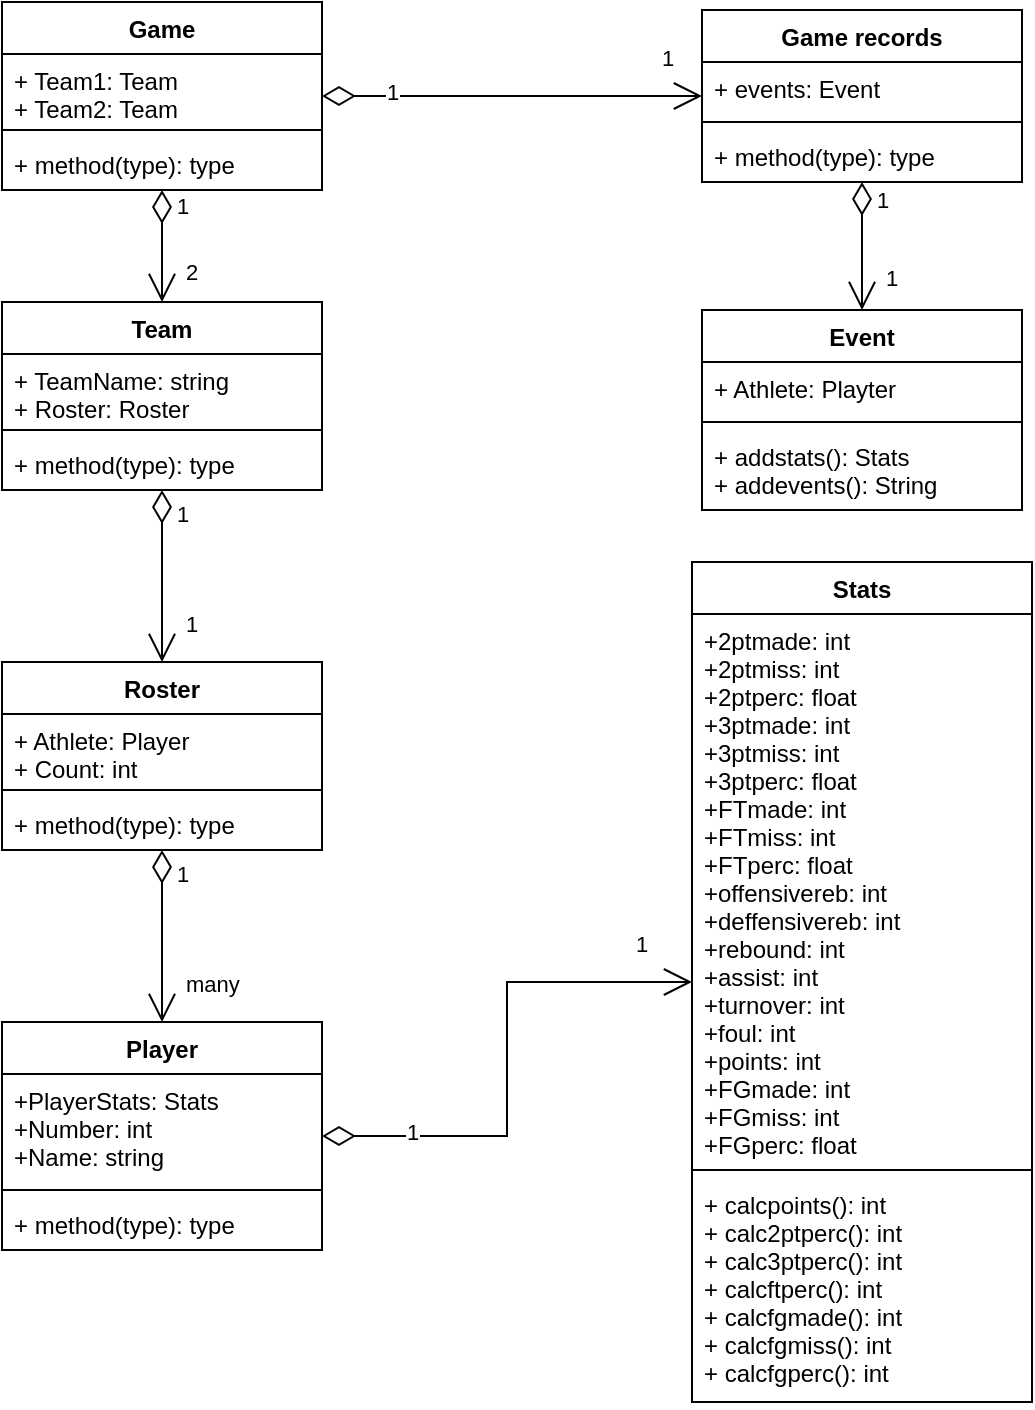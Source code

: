 <mxfile version="20.0.1" type="github">
  <diagram id="C5RBs43oDa-KdzZeNtuy" name="Page-1">
    <mxGraphModel dx="1186" dy="648" grid="1" gridSize="10" guides="1" tooltips="1" connect="1" arrows="1" fold="1" page="1" pageScale="1" pageWidth="827" pageHeight="1169" math="0" shadow="0">
      <root>
        <mxCell id="WIyWlLk6GJQsqaUBKTNV-0" />
        <mxCell id="WIyWlLk6GJQsqaUBKTNV-1" parent="WIyWlLk6GJQsqaUBKTNV-0" />
        <mxCell id="7j4fDjFhmviyfLZyXL8e-0" value="Game" style="swimlane;fontStyle=1;align=center;verticalAlign=top;childLayout=stackLayout;horizontal=1;startSize=26;horizontalStack=0;resizeParent=1;resizeParentMax=0;resizeLast=0;collapsible=1;marginBottom=0;" vertex="1" parent="WIyWlLk6GJQsqaUBKTNV-1">
          <mxGeometry x="40" y="50" width="160" height="94" as="geometry" />
        </mxCell>
        <mxCell id="7j4fDjFhmviyfLZyXL8e-1" value="+ Team1: Team&#xa;+ Team2: Team" style="text;strokeColor=none;fillColor=none;align=left;verticalAlign=top;spacingLeft=4;spacingRight=4;overflow=hidden;rotatable=0;points=[[0,0.5],[1,0.5]];portConstraint=eastwest;" vertex="1" parent="7j4fDjFhmviyfLZyXL8e-0">
          <mxGeometry y="26" width="160" height="34" as="geometry" />
        </mxCell>
        <mxCell id="7j4fDjFhmviyfLZyXL8e-2" value="" style="line;strokeWidth=1;fillColor=none;align=left;verticalAlign=middle;spacingTop=-1;spacingLeft=3;spacingRight=3;rotatable=0;labelPosition=right;points=[];portConstraint=eastwest;" vertex="1" parent="7j4fDjFhmviyfLZyXL8e-0">
          <mxGeometry y="60" width="160" height="8" as="geometry" />
        </mxCell>
        <mxCell id="7j4fDjFhmviyfLZyXL8e-3" value="+ method(type): type" style="text;strokeColor=none;fillColor=none;align=left;verticalAlign=top;spacingLeft=4;spacingRight=4;overflow=hidden;rotatable=0;points=[[0,0.5],[1,0.5]];portConstraint=eastwest;" vertex="1" parent="7j4fDjFhmviyfLZyXL8e-0">
          <mxGeometry y="68" width="160" height="26" as="geometry" />
        </mxCell>
        <mxCell id="7j4fDjFhmviyfLZyXL8e-4" value="Team" style="swimlane;fontStyle=1;align=center;verticalAlign=top;childLayout=stackLayout;horizontal=1;startSize=26;horizontalStack=0;resizeParent=1;resizeParentMax=0;resizeLast=0;collapsible=1;marginBottom=0;" vertex="1" parent="WIyWlLk6GJQsqaUBKTNV-1">
          <mxGeometry x="40" y="200" width="160" height="94" as="geometry" />
        </mxCell>
        <mxCell id="7j4fDjFhmviyfLZyXL8e-5" value="+ TeamName: string&#xa;+ Roster: Roster" style="text;strokeColor=none;fillColor=none;align=left;verticalAlign=top;spacingLeft=4;spacingRight=4;overflow=hidden;rotatable=0;points=[[0,0.5],[1,0.5]];portConstraint=eastwest;" vertex="1" parent="7j4fDjFhmviyfLZyXL8e-4">
          <mxGeometry y="26" width="160" height="34" as="geometry" />
        </mxCell>
        <mxCell id="7j4fDjFhmviyfLZyXL8e-6" value="" style="line;strokeWidth=1;fillColor=none;align=left;verticalAlign=middle;spacingTop=-1;spacingLeft=3;spacingRight=3;rotatable=0;labelPosition=right;points=[];portConstraint=eastwest;" vertex="1" parent="7j4fDjFhmviyfLZyXL8e-4">
          <mxGeometry y="60" width="160" height="8" as="geometry" />
        </mxCell>
        <mxCell id="7j4fDjFhmviyfLZyXL8e-7" value="+ method(type): type" style="text;strokeColor=none;fillColor=none;align=left;verticalAlign=top;spacingLeft=4;spacingRight=4;overflow=hidden;rotatable=0;points=[[0,0.5],[1,0.5]];portConstraint=eastwest;" vertex="1" parent="7j4fDjFhmviyfLZyXL8e-4">
          <mxGeometry y="68" width="160" height="26" as="geometry" />
        </mxCell>
        <mxCell id="7j4fDjFhmviyfLZyXL8e-8" value="Roster" style="swimlane;fontStyle=1;align=center;verticalAlign=top;childLayout=stackLayout;horizontal=1;startSize=26;horizontalStack=0;resizeParent=1;resizeParentMax=0;resizeLast=0;collapsible=1;marginBottom=0;" vertex="1" parent="WIyWlLk6GJQsqaUBKTNV-1">
          <mxGeometry x="40" y="380" width="160" height="94" as="geometry" />
        </mxCell>
        <mxCell id="7j4fDjFhmviyfLZyXL8e-9" value="+ Athlete: Player&#xa;+ Count: int" style="text;strokeColor=none;fillColor=none;align=left;verticalAlign=top;spacingLeft=4;spacingRight=4;overflow=hidden;rotatable=0;points=[[0,0.5],[1,0.5]];portConstraint=eastwest;" vertex="1" parent="7j4fDjFhmviyfLZyXL8e-8">
          <mxGeometry y="26" width="160" height="34" as="geometry" />
        </mxCell>
        <mxCell id="7j4fDjFhmviyfLZyXL8e-10" value="" style="line;strokeWidth=1;fillColor=none;align=left;verticalAlign=middle;spacingTop=-1;spacingLeft=3;spacingRight=3;rotatable=0;labelPosition=right;points=[];portConstraint=eastwest;" vertex="1" parent="7j4fDjFhmviyfLZyXL8e-8">
          <mxGeometry y="60" width="160" height="8" as="geometry" />
        </mxCell>
        <mxCell id="7j4fDjFhmviyfLZyXL8e-11" value="+ method(type): type" style="text;strokeColor=none;fillColor=none;align=left;verticalAlign=top;spacingLeft=4;spacingRight=4;overflow=hidden;rotatable=0;points=[[0,0.5],[1,0.5]];portConstraint=eastwest;" vertex="1" parent="7j4fDjFhmviyfLZyXL8e-8">
          <mxGeometry y="68" width="160" height="26" as="geometry" />
        </mxCell>
        <mxCell id="7j4fDjFhmviyfLZyXL8e-12" value="Player" style="swimlane;fontStyle=1;align=center;verticalAlign=top;childLayout=stackLayout;horizontal=1;startSize=26;horizontalStack=0;resizeParent=1;resizeParentMax=0;resizeLast=0;collapsible=1;marginBottom=0;" vertex="1" parent="WIyWlLk6GJQsqaUBKTNV-1">
          <mxGeometry x="40" y="560" width="160" height="114" as="geometry" />
        </mxCell>
        <mxCell id="7j4fDjFhmviyfLZyXL8e-13" value="+PlayerStats: Stats&#xa;+Number: int&#xa;+Name: string" style="text;strokeColor=none;fillColor=none;align=left;verticalAlign=top;spacingLeft=4;spacingRight=4;overflow=hidden;rotatable=0;points=[[0,0.5],[1,0.5]];portConstraint=eastwest;" vertex="1" parent="7j4fDjFhmviyfLZyXL8e-12">
          <mxGeometry y="26" width="160" height="54" as="geometry" />
        </mxCell>
        <mxCell id="7j4fDjFhmviyfLZyXL8e-14" value="" style="line;strokeWidth=1;fillColor=none;align=left;verticalAlign=middle;spacingTop=-1;spacingLeft=3;spacingRight=3;rotatable=0;labelPosition=right;points=[];portConstraint=eastwest;" vertex="1" parent="7j4fDjFhmviyfLZyXL8e-12">
          <mxGeometry y="80" width="160" height="8" as="geometry" />
        </mxCell>
        <mxCell id="7j4fDjFhmviyfLZyXL8e-15" value="+ method(type): type" style="text;strokeColor=none;fillColor=none;align=left;verticalAlign=top;spacingLeft=4;spacingRight=4;overflow=hidden;rotatable=0;points=[[0,0.5],[1,0.5]];portConstraint=eastwest;" vertex="1" parent="7j4fDjFhmviyfLZyXL8e-12">
          <mxGeometry y="88" width="160" height="26" as="geometry" />
        </mxCell>
        <mxCell id="7j4fDjFhmviyfLZyXL8e-16" value="Stats" style="swimlane;fontStyle=1;align=center;verticalAlign=top;childLayout=stackLayout;horizontal=1;startSize=26;horizontalStack=0;resizeParent=1;resizeParentMax=0;resizeLast=0;collapsible=1;marginBottom=0;" vertex="1" parent="WIyWlLk6GJQsqaUBKTNV-1">
          <mxGeometry x="385" y="330" width="170" height="420" as="geometry" />
        </mxCell>
        <mxCell id="7j4fDjFhmviyfLZyXL8e-17" value="+2ptmade: int&#xa;+2ptmiss: int&#xa;+2ptperc: float&#xa;+3ptmade: int&#xa;+3ptmiss: int&#xa;+3ptperc: float&#xa;+FTmade: int&#xa;+FTmiss: int&#xa;+FTperc: float&#xa;+offensivereb: int&#xa;+deffensivereb: int&#xa;+rebound: int&#xa;+assist: int&#xa;+turnover: int&#xa;+foul: int&#xa;+points: int&#xa;+FGmade: int&#xa;+FGmiss: int&#xa;+FGperc: float" style="text;strokeColor=none;fillColor=none;align=left;verticalAlign=top;spacingLeft=4;spacingRight=4;overflow=hidden;rotatable=0;points=[[0,0.5],[1,0.5]];portConstraint=eastwest;" vertex="1" parent="7j4fDjFhmviyfLZyXL8e-16">
          <mxGeometry y="26" width="170" height="274" as="geometry" />
        </mxCell>
        <mxCell id="7j4fDjFhmviyfLZyXL8e-18" value="" style="line;strokeWidth=1;fillColor=none;align=left;verticalAlign=middle;spacingTop=-1;spacingLeft=3;spacingRight=3;rotatable=0;labelPosition=right;points=[];portConstraint=eastwest;" vertex="1" parent="7j4fDjFhmviyfLZyXL8e-16">
          <mxGeometry y="300" width="170" height="8" as="geometry" />
        </mxCell>
        <mxCell id="7j4fDjFhmviyfLZyXL8e-19" value="+ calcpoints(): int&#xa;+ calc2ptperc(): int&#xa;+ calc3ptperc(): int&#xa;+ calcftperc(): int&#xa;+ calcfgmade(): int&#xa;+ calcfgmiss(): int&#xa;+ calcfgperc(): int" style="text;strokeColor=none;fillColor=none;align=left;verticalAlign=top;spacingLeft=4;spacingRight=4;overflow=hidden;rotatable=0;points=[[0,0.5],[1,0.5]];portConstraint=eastwest;" vertex="1" parent="7j4fDjFhmviyfLZyXL8e-16">
          <mxGeometry y="308" width="170" height="112" as="geometry" />
        </mxCell>
        <mxCell id="7j4fDjFhmviyfLZyXL8e-20" value="2" style="endArrow=open;html=1;endSize=12;startArrow=diamondThin;startSize=14;startFill=0;edgeStyle=orthogonalEdgeStyle;align=left;verticalAlign=bottom;rounded=0;exitX=0.5;exitY=1;exitDx=0;exitDy=0;entryX=0.5;entryY=0;entryDx=0;entryDy=0;" edge="1" parent="WIyWlLk6GJQsqaUBKTNV-1" source="7j4fDjFhmviyfLZyXL8e-0" target="7j4fDjFhmviyfLZyXL8e-4">
          <mxGeometry x="0.767" y="10" relative="1" as="geometry">
            <mxPoint x="190" y="610" as="sourcePoint" />
            <mxPoint x="350" y="610" as="targetPoint" />
            <mxPoint as="offset" />
          </mxGeometry>
        </mxCell>
        <mxCell id="7j4fDjFhmviyfLZyXL8e-21" value="1" style="edgeLabel;html=1;align=center;verticalAlign=middle;resizable=0;points=[];" vertex="1" connectable="0" parent="7j4fDjFhmviyfLZyXL8e-20">
          <mxGeometry x="-0.717" y="2" relative="1" as="geometry">
            <mxPoint x="8" as="offset" />
          </mxGeometry>
        </mxCell>
        <mxCell id="7j4fDjFhmviyfLZyXL8e-25" value="1" style="endArrow=open;html=1;endSize=12;startArrow=diamondThin;startSize=14;startFill=0;edgeStyle=orthogonalEdgeStyle;align=left;verticalAlign=bottom;rounded=0;" edge="1" parent="WIyWlLk6GJQsqaUBKTNV-1" source="7j4fDjFhmviyfLZyXL8e-4" target="7j4fDjFhmviyfLZyXL8e-8">
          <mxGeometry x="0.767" y="10" relative="1" as="geometry">
            <mxPoint x="120" y="310" as="sourcePoint" />
            <mxPoint x="119.67" y="610" as="targetPoint" />
            <mxPoint as="offset" />
            <Array as="points" />
          </mxGeometry>
        </mxCell>
        <mxCell id="7j4fDjFhmviyfLZyXL8e-26" value="1" style="edgeLabel;html=1;align=center;verticalAlign=middle;resizable=0;points=[];" vertex="1" connectable="0" parent="7j4fDjFhmviyfLZyXL8e-25">
          <mxGeometry x="-0.717" y="2" relative="1" as="geometry">
            <mxPoint x="8" as="offset" />
          </mxGeometry>
        </mxCell>
        <mxCell id="7j4fDjFhmviyfLZyXL8e-27" value="many" style="endArrow=open;html=1;endSize=12;startArrow=diamondThin;startSize=14;startFill=0;edgeStyle=orthogonalEdgeStyle;align=left;verticalAlign=bottom;rounded=0;entryX=0.5;entryY=0;entryDx=0;entryDy=0;" edge="1" parent="WIyWlLk6GJQsqaUBKTNV-1" source="7j4fDjFhmviyfLZyXL8e-8" target="7j4fDjFhmviyfLZyXL8e-12">
          <mxGeometry x="0.767" y="10" relative="1" as="geometry">
            <mxPoint x="129.67" y="534" as="sourcePoint" />
            <mxPoint x="129.67" y="620" as="targetPoint" />
            <mxPoint as="offset" />
          </mxGeometry>
        </mxCell>
        <mxCell id="7j4fDjFhmviyfLZyXL8e-28" value="1" style="edgeLabel;html=1;align=center;verticalAlign=middle;resizable=0;points=[];" vertex="1" connectable="0" parent="7j4fDjFhmviyfLZyXL8e-27">
          <mxGeometry x="-0.717" y="2" relative="1" as="geometry">
            <mxPoint x="8" as="offset" />
          </mxGeometry>
        </mxCell>
        <mxCell id="7j4fDjFhmviyfLZyXL8e-29" value="1" style="endArrow=open;html=1;endSize=12;startArrow=diamondThin;startSize=14;startFill=0;edgeStyle=orthogonalEdgeStyle;align=left;verticalAlign=bottom;rounded=0;" edge="1" parent="WIyWlLk6GJQsqaUBKTNV-1" source="7j4fDjFhmviyfLZyXL8e-12" target="7j4fDjFhmviyfLZyXL8e-16">
          <mxGeometry x="0.767" y="10" relative="1" as="geometry">
            <mxPoint x="139.67" y="544" as="sourcePoint" />
            <mxPoint x="120" y="810" as="targetPoint" />
            <mxPoint as="offset" />
          </mxGeometry>
        </mxCell>
        <mxCell id="7j4fDjFhmviyfLZyXL8e-30" value="1" style="edgeLabel;html=1;align=center;verticalAlign=middle;resizable=0;points=[];" vertex="1" connectable="0" parent="7j4fDjFhmviyfLZyXL8e-29">
          <mxGeometry x="-0.717" y="2" relative="1" as="geometry">
            <mxPoint x="8" as="offset" />
          </mxGeometry>
        </mxCell>
        <mxCell id="7j4fDjFhmviyfLZyXL8e-43" value="Game records" style="swimlane;fontStyle=1;align=center;verticalAlign=top;childLayout=stackLayout;horizontal=1;startSize=26;horizontalStack=0;resizeParent=1;resizeParentMax=0;resizeLast=0;collapsible=1;marginBottom=0;" vertex="1" parent="WIyWlLk6GJQsqaUBKTNV-1">
          <mxGeometry x="390" y="54" width="160" height="86" as="geometry" />
        </mxCell>
        <mxCell id="7j4fDjFhmviyfLZyXL8e-44" value="+ events: Event" style="text;strokeColor=none;fillColor=none;align=left;verticalAlign=top;spacingLeft=4;spacingRight=4;overflow=hidden;rotatable=0;points=[[0,0.5],[1,0.5]];portConstraint=eastwest;" vertex="1" parent="7j4fDjFhmviyfLZyXL8e-43">
          <mxGeometry y="26" width="160" height="26" as="geometry" />
        </mxCell>
        <mxCell id="7j4fDjFhmviyfLZyXL8e-45" value="" style="line;strokeWidth=1;fillColor=none;align=left;verticalAlign=middle;spacingTop=-1;spacingLeft=3;spacingRight=3;rotatable=0;labelPosition=right;points=[];portConstraint=eastwest;" vertex="1" parent="7j4fDjFhmviyfLZyXL8e-43">
          <mxGeometry y="52" width="160" height="8" as="geometry" />
        </mxCell>
        <mxCell id="7j4fDjFhmviyfLZyXL8e-46" value="+ method(type): type" style="text;strokeColor=none;fillColor=none;align=left;verticalAlign=top;spacingLeft=4;spacingRight=4;overflow=hidden;rotatable=0;points=[[0,0.5],[1,0.5]];portConstraint=eastwest;" vertex="1" parent="7j4fDjFhmviyfLZyXL8e-43">
          <mxGeometry y="60" width="160" height="26" as="geometry" />
        </mxCell>
        <mxCell id="7j4fDjFhmviyfLZyXL8e-47" value="1" style="endArrow=open;html=1;endSize=12;startArrow=diamondThin;startSize=14;startFill=0;edgeStyle=orthogonalEdgeStyle;align=left;verticalAlign=bottom;rounded=0;" edge="1" parent="WIyWlLk6GJQsqaUBKTNV-1" source="7j4fDjFhmviyfLZyXL8e-0" target="7j4fDjFhmviyfLZyXL8e-43">
          <mxGeometry x="0.767" y="10" relative="1" as="geometry">
            <mxPoint x="130" y="304" as="sourcePoint" />
            <mxPoint x="130" y="390" as="targetPoint" />
            <mxPoint as="offset" />
            <Array as="points" />
          </mxGeometry>
        </mxCell>
        <mxCell id="7j4fDjFhmviyfLZyXL8e-48" value="1" style="edgeLabel;html=1;align=center;verticalAlign=middle;resizable=0;points=[];" vertex="1" connectable="0" parent="7j4fDjFhmviyfLZyXL8e-47">
          <mxGeometry x="-0.717" y="2" relative="1" as="geometry">
            <mxPoint x="8" as="offset" />
          </mxGeometry>
        </mxCell>
        <mxCell id="7j4fDjFhmviyfLZyXL8e-49" value="Event" style="swimlane;fontStyle=1;align=center;verticalAlign=top;childLayout=stackLayout;horizontal=1;startSize=26;horizontalStack=0;resizeParent=1;resizeParentMax=0;resizeLast=0;collapsible=1;marginBottom=0;" vertex="1" parent="WIyWlLk6GJQsqaUBKTNV-1">
          <mxGeometry x="390" y="204" width="160" height="100" as="geometry" />
        </mxCell>
        <mxCell id="7j4fDjFhmviyfLZyXL8e-50" value="+ Athlete: Playter" style="text;strokeColor=none;fillColor=none;align=left;verticalAlign=top;spacingLeft=4;spacingRight=4;overflow=hidden;rotatable=0;points=[[0,0.5],[1,0.5]];portConstraint=eastwest;" vertex="1" parent="7j4fDjFhmviyfLZyXL8e-49">
          <mxGeometry y="26" width="160" height="26" as="geometry" />
        </mxCell>
        <mxCell id="7j4fDjFhmviyfLZyXL8e-51" value="" style="line;strokeWidth=1;fillColor=none;align=left;verticalAlign=middle;spacingTop=-1;spacingLeft=3;spacingRight=3;rotatable=0;labelPosition=right;points=[];portConstraint=eastwest;" vertex="1" parent="7j4fDjFhmviyfLZyXL8e-49">
          <mxGeometry y="52" width="160" height="8" as="geometry" />
        </mxCell>
        <mxCell id="7j4fDjFhmviyfLZyXL8e-52" value="+ addstats(): Stats&#xa;+ addevents(): String" style="text;strokeColor=none;fillColor=none;align=left;verticalAlign=top;spacingLeft=4;spacingRight=4;overflow=hidden;rotatable=0;points=[[0,0.5],[1,0.5]];portConstraint=eastwest;" vertex="1" parent="7j4fDjFhmviyfLZyXL8e-49">
          <mxGeometry y="60" width="160" height="40" as="geometry" />
        </mxCell>
        <mxCell id="7j4fDjFhmviyfLZyXL8e-53" value="1" style="endArrow=open;html=1;endSize=12;startArrow=diamondThin;startSize=14;startFill=0;edgeStyle=orthogonalEdgeStyle;align=left;verticalAlign=bottom;rounded=0;" edge="1" parent="WIyWlLk6GJQsqaUBKTNV-1" source="7j4fDjFhmviyfLZyXL8e-43" target="7j4fDjFhmviyfLZyXL8e-49">
          <mxGeometry x="0.767" y="10" relative="1" as="geometry">
            <mxPoint x="140" y="314" as="sourcePoint" />
            <mxPoint x="140" y="400" as="targetPoint" />
            <mxPoint as="offset" />
            <Array as="points" />
          </mxGeometry>
        </mxCell>
        <mxCell id="7j4fDjFhmviyfLZyXL8e-54" value="1" style="edgeLabel;html=1;align=center;verticalAlign=middle;resizable=0;points=[];" vertex="1" connectable="0" parent="7j4fDjFhmviyfLZyXL8e-53">
          <mxGeometry x="-0.717" y="2" relative="1" as="geometry">
            <mxPoint x="8" as="offset" />
          </mxGeometry>
        </mxCell>
      </root>
    </mxGraphModel>
  </diagram>
</mxfile>
